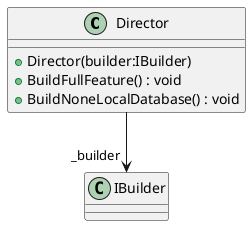 @startuml
class Director {
    + Director(builder:IBuilder)
    + BuildFullFeature() : void
    + BuildNoneLocalDatabase() : void
}
Director --> "_builder" IBuilder
@enduml
